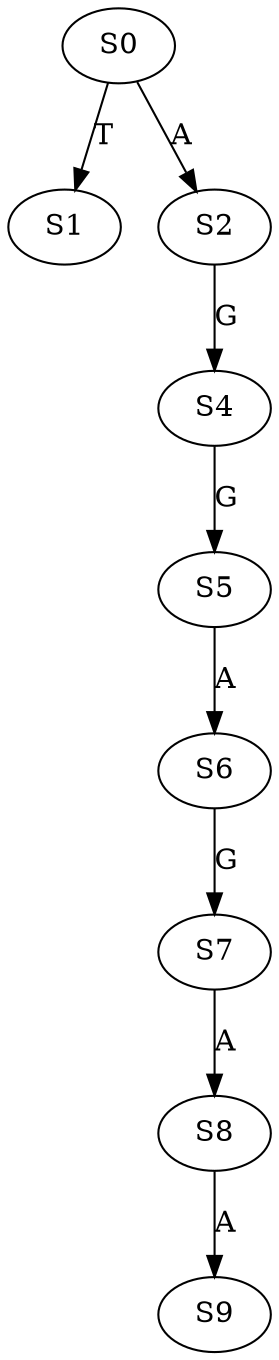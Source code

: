 strict digraph  {
	S0 -> S1 [ label = T ];
	S0 -> S2 [ label = A ];
	S2 -> S4 [ label = G ];
	S4 -> S5 [ label = G ];
	S5 -> S6 [ label = A ];
	S6 -> S7 [ label = G ];
	S7 -> S8 [ label = A ];
	S8 -> S9 [ label = A ];
}
